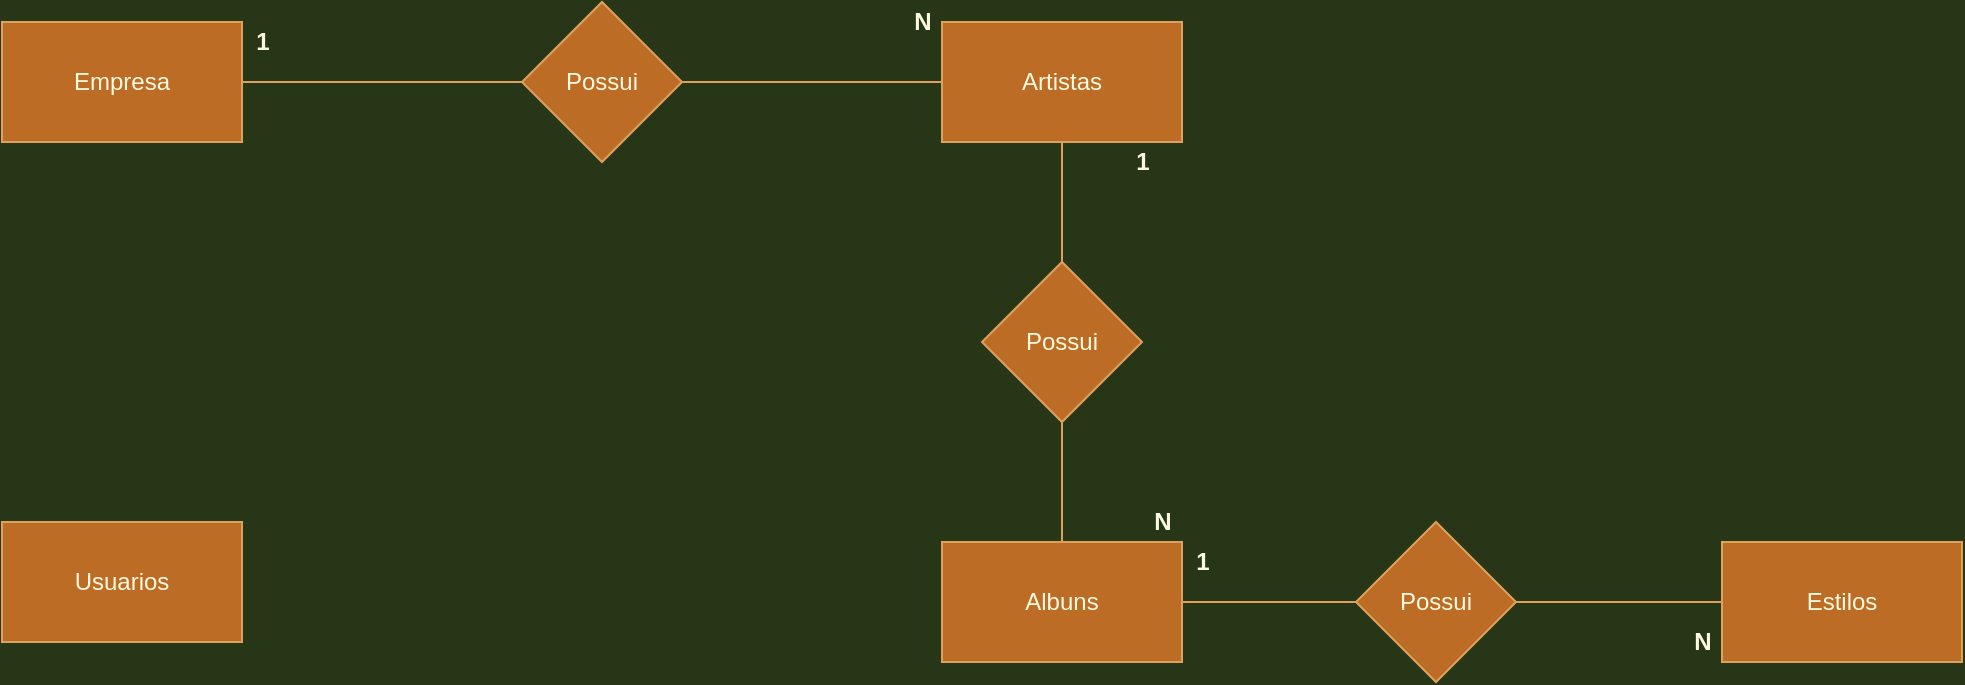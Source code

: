 <mxfile version="14.4.3" type="google" pages="2"><diagram id="uKd-OILt2dfrJXkVA2t8" name="Conceitual"><mxGraphModel dx="1304" dy="804" grid="1" gridSize="10" guides="1" tooltips="1" connect="1" arrows="1" fold="1" page="1" pageScale="1" pageWidth="827" pageHeight="1169" background="#283618" math="0" shadow="0"><root><mxCell id="0"/><mxCell id="1" parent="0"/><mxCell id="-fqFXUKI7dEd1Ir-Kdds-1" value="Empresa" style="rounded=0;whiteSpace=wrap;html=1;fillColor=#BC6C25;strokeColor=#DDA15E;fontColor=#FEFAE0;" parent="1" vertex="1"><mxGeometry x="70" y="60" width="120" height="60" as="geometry"/></mxCell><mxCell id="-fqFXUKI7dEd1Ir-Kdds-2" value="Artistas" style="rounded=0;whiteSpace=wrap;html=1;fillColor=#BC6C25;strokeColor=#DDA15E;fontColor=#FEFAE0;" parent="1" vertex="1"><mxGeometry x="540" y="60" width="120" height="60" as="geometry"/></mxCell><mxCell id="-fqFXUKI7dEd1Ir-Kdds-3" value="" style="edgeStyle=orthogonalEdgeStyle;rounded=0;orthogonalLoop=1;jettySize=auto;html=1;endArrow=none;endFill=0;strokeColor=#DDA15E;fontColor=#FEFAE0;labelBackgroundColor=#283618;" parent="1" source="-fqFXUKI7dEd1Ir-Kdds-10" target="-fqFXUKI7dEd1Ir-Kdds-1" edge="1"><mxGeometry relative="1" as="geometry"/></mxCell><mxCell id="-fqFXUKI7dEd1Ir-Kdds-4" value="" style="edgeStyle=orthogonalEdgeStyle;rounded=0;orthogonalLoop=1;jettySize=auto;html=1;endArrow=none;endFill=0;strokeColor=#DDA15E;fontColor=#FEFAE0;labelBackgroundColor=#283618;" parent="1" source="-fqFXUKI7dEd1Ir-Kdds-5" target="-fqFXUKI7dEd1Ir-Kdds-2" edge="1"><mxGeometry relative="1" as="geometry"/></mxCell><mxCell id="-fqFXUKI7dEd1Ir-Kdds-5" value="Possui" style="rhombus;whiteSpace=wrap;html=1;fillColor=#BC6C25;strokeColor=#DDA15E;fontColor=#FEFAE0;" parent="1" vertex="1"><mxGeometry x="560" y="180" width="80" height="80" as="geometry"/></mxCell><mxCell id="-fqFXUKI7dEd1Ir-Kdds-6" value="" style="edgeStyle=orthogonalEdgeStyle;rounded=0;orthogonalLoop=1;jettySize=auto;html=1;endArrow=none;endFill=0;strokeColor=#DDA15E;fontColor=#FEFAE0;labelBackgroundColor=#283618;" parent="1" source="-fqFXUKI7dEd1Ir-Kdds-7" target="-fqFXUKI7dEd1Ir-Kdds-5" edge="1"><mxGeometry relative="1" as="geometry"/></mxCell><mxCell id="-fqFXUKI7dEd1Ir-Kdds-7" value="Albuns" style="whiteSpace=wrap;html=1;fillColor=#BC6C25;strokeColor=#DDA15E;fontColor=#FEFAE0;" parent="1" vertex="1"><mxGeometry x="540" y="320" width="120" height="60" as="geometry"/></mxCell><mxCell id="-fqFXUKI7dEd1Ir-Kdds-8" value="Estilos" style="whiteSpace=wrap;html=1;fillColor=#BC6C25;strokeColor=#DDA15E;fontColor=#FEFAE0;" parent="1" vertex="1"><mxGeometry x="930" y="320" width="120" height="60" as="geometry"/></mxCell><mxCell id="-fqFXUKI7dEd1Ir-Kdds-9" value="Usuarios" style="whiteSpace=wrap;html=1;fillColor=#BC6C25;strokeColor=#DDA15E;fontColor=#FEFAE0;" parent="1" vertex="1"><mxGeometry x="70" y="310" width="120" height="60" as="geometry"/></mxCell><mxCell id="-fqFXUKI7dEd1Ir-Kdds-10" value="Possui" style="rhombus;whiteSpace=wrap;html=1;fillColor=#BC6C25;strokeColor=#DDA15E;fontColor=#FEFAE0;" parent="1" vertex="1"><mxGeometry x="330" y="50" width="80" height="80" as="geometry"/></mxCell><mxCell id="-fqFXUKI7dEd1Ir-Kdds-11" value="" style="edgeStyle=orthogonalEdgeStyle;rounded=0;orthogonalLoop=1;jettySize=auto;html=1;exitX=0;exitY=0.5;exitDx=0;exitDy=0;endArrow=none;endFill=0;strokeColor=#DDA15E;fontColor=#FEFAE0;labelBackgroundColor=#283618;" parent="1" source="-fqFXUKI7dEd1Ir-Kdds-2" target="-fqFXUKI7dEd1Ir-Kdds-10" edge="1"><mxGeometry relative="1" as="geometry"><mxPoint x="560" y="80" as="sourcePoint"/><mxPoint x="366" y="80" as="targetPoint"/></mxGeometry></mxCell><mxCell id="-fqFXUKI7dEd1Ir-Kdds-12" value="&lt;b&gt;1&lt;/b&gt;" style="text;html=1;align=center;verticalAlign=middle;resizable=0;points=[];autosize=1;fontColor=#FEFAE0;" parent="1" vertex="1"><mxGeometry x="190" y="60" width="20" height="20" as="geometry"/></mxCell><mxCell id="-fqFXUKI7dEd1Ir-Kdds-13" value="&lt;b&gt;N&lt;/b&gt;" style="text;html=1;align=center;verticalAlign=middle;resizable=0;points=[];autosize=1;fontColor=#FEFAE0;" parent="1" vertex="1"><mxGeometry x="520" y="50" width="20" height="20" as="geometry"/></mxCell><mxCell id="-fqFXUKI7dEd1Ir-Kdds-14" value="&lt;b&gt;1&lt;/b&gt;" style="text;html=1;align=center;verticalAlign=middle;resizable=0;points=[];autosize=1;fontColor=#FEFAE0;" parent="1" vertex="1"><mxGeometry x="630" y="120" width="20" height="20" as="geometry"/></mxCell><mxCell id="-fqFXUKI7dEd1Ir-Kdds-15" value="&lt;b&gt;1&lt;/b&gt;" style="text;html=1;align=center;verticalAlign=middle;resizable=0;points=[];autosize=1;fontColor=#FEFAE0;" parent="1" vertex="1"><mxGeometry x="660" y="320" width="20" height="20" as="geometry"/></mxCell><mxCell id="-fqFXUKI7dEd1Ir-Kdds-16" value="&lt;b&gt;N&lt;/b&gt;" style="text;html=1;align=center;verticalAlign=middle;resizable=0;points=[];autosize=1;fontColor=#FEFAE0;" parent="1" vertex="1"><mxGeometry x="910" y="360" width="20" height="20" as="geometry"/></mxCell><mxCell id="-fqFXUKI7dEd1Ir-Kdds-17" value="Possui" style="rhombus;whiteSpace=wrap;html=1;fillColor=#BC6C25;strokeColor=#DDA15E;fontColor=#FEFAE0;" parent="1" vertex="1"><mxGeometry x="747" y="310" width="80" height="80" as="geometry"/></mxCell><mxCell id="-fqFXUKI7dEd1Ir-Kdds-18" value="" style="endArrow=none;html=1;exitX=1;exitY=0.5;exitDx=0;exitDy=0;entryX=0;entryY=0.5;entryDx=0;entryDy=0;endFill=0;strokeColor=#DDA15E;fontColor=#FEFAE0;labelBackgroundColor=#283618;" parent="1" source="-fqFXUKI7dEd1Ir-Kdds-7" target="-fqFXUKI7dEd1Ir-Kdds-17" edge="1"><mxGeometry width="50" height="50" relative="1" as="geometry"><mxPoint x="743" y="420" as="sourcePoint"/><mxPoint x="793" y="370" as="targetPoint"/></mxGeometry></mxCell><mxCell id="-fqFXUKI7dEd1Ir-Kdds-19" value="" style="endArrow=none;html=1;entryX=0;entryY=0.5;entryDx=0;entryDy=0;endFill=0;strokeColor=#DDA15E;fontColor=#FEFAE0;exitX=1;exitY=0.5;exitDx=0;exitDy=0;labelBackgroundColor=#283618;" parent="1" source="-fqFXUKI7dEd1Ir-Kdds-17" target="-fqFXUKI7dEd1Ir-Kdds-8" edge="1"><mxGeometry relative="1" as="geometry"><mxPoint x="1043" y="350" as="sourcePoint"/><mxPoint x="1433" y="340" as="targetPoint"/></mxGeometry></mxCell><mxCell id="-fqFXUKI7dEd1Ir-Kdds-20" value="&lt;b&gt;N&lt;/b&gt;" style="text;html=1;align=center;verticalAlign=middle;resizable=0;points=[];autosize=1;fontColor=#FEFAE0;" parent="1" vertex="1"><mxGeometry x="640" y="300" width="20" height="20" as="geometry"/></mxCell></root></mxGraphModel></diagram><diagram id="whzm83S5QaDHUHqd3Zo6" name="Lógico"><mxGraphModel dx="1304" dy="804" grid="1" gridSize="10" guides="1" tooltips="1" connect="1" arrows="1" fold="1" page="1" pageScale="1" pageWidth="827" pageHeight="1169" background="#114B5F" math="0" shadow="0"><root><mxCell id="BmxV8TVlOjGmgrLIRD-V-0"/><mxCell id="BmxV8TVlOjGmgrLIRD-V-1" parent="BmxV8TVlOjGmgrLIRD-V-0"/><mxCell id="BmxV8TVlOjGmgrLIRD-V-2" value="Empresa" style="shape=table;startSize=30;container=1;collapsible=1;childLayout=tableLayout;fixedRows=1;rowLines=0;fontStyle=1;align=center;resizeLast=1;rounded=0;sketch=0;fillColor=#F45B69;strokeColor=#028090;fontColor=#E4FDE1;" parent="BmxV8TVlOjGmgrLIRD-V-1" vertex="1"><mxGeometry x="39" y="250" width="180" height="100" as="geometry"/></mxCell><mxCell id="BmxV8TVlOjGmgrLIRD-V-3" value="" style="shape=partialRectangle;collapsible=0;dropTarget=0;pointerEvents=0;fillColor=none;top=0;left=0;bottom=1;right=0;points=[[0,0.5],[1,0.5]];portConstraint=eastwest;strokeColor=#028090;fontColor=#E4FDE1;" parent="BmxV8TVlOjGmgrLIRD-V-2" vertex="1"><mxGeometry y="30" width="180" height="30" as="geometry"/></mxCell><mxCell id="BmxV8TVlOjGmgrLIRD-V-4" value="PK" style="shape=partialRectangle;connectable=0;fillColor=none;top=0;left=0;bottom=0;right=0;fontStyle=1;overflow=hidden;strokeColor=#028090;fontColor=#E4FDE1;" parent="BmxV8TVlOjGmgrLIRD-V-3" vertex="1"><mxGeometry width="30" height="30" as="geometry"/></mxCell><mxCell id="BmxV8TVlOjGmgrLIRD-V-5" value="idEmpresa" style="shape=partialRectangle;connectable=0;fillColor=none;top=0;left=0;bottom=0;right=0;align=left;spacingLeft=6;fontStyle=5;overflow=hidden;strokeColor=#028090;fontColor=#E4FDE1;" parent="BmxV8TVlOjGmgrLIRD-V-3" vertex="1"><mxGeometry x="30" width="150" height="30" as="geometry"/></mxCell><mxCell id="BmxV8TVlOjGmgrLIRD-V-6" value="" style="shape=partialRectangle;collapsible=0;dropTarget=0;pointerEvents=0;fillColor=none;top=0;left=0;bottom=0;right=0;points=[[0,0.5],[1,0.5]];portConstraint=eastwest;strokeColor=#028090;fontColor=#E4FDE1;" parent="BmxV8TVlOjGmgrLIRD-V-2" vertex="1"><mxGeometry y="60" width="180" height="30" as="geometry"/></mxCell><mxCell id="BmxV8TVlOjGmgrLIRD-V-7" value="" style="shape=partialRectangle;connectable=0;fillColor=none;top=0;left=0;bottom=0;right=0;editable=1;overflow=hidden;strokeColor=#028090;fontColor=#E4FDE1;" parent="BmxV8TVlOjGmgrLIRD-V-6" vertex="1"><mxGeometry width="30" height="30" as="geometry"/></mxCell><mxCell id="BmxV8TVlOjGmgrLIRD-V-8" value="Nome" style="shape=partialRectangle;connectable=0;fillColor=none;top=0;left=0;bottom=0;right=0;align=left;spacingLeft=6;overflow=hidden;strokeColor=#028090;fontColor=#E4FDE1;" parent="BmxV8TVlOjGmgrLIRD-V-6" vertex="1"><mxGeometry x="30" width="150" height="30" as="geometry"/></mxCell><mxCell id="BmxV8TVlOjGmgrLIRD-V-9" value="Artistas" style="shape=table;startSize=30;container=1;collapsible=1;childLayout=tableLayout;fixedRows=1;rowLines=0;fontStyle=1;align=center;resizeLast=1;rounded=0;sketch=0;fillColor=#F45B69;strokeColor=#028090;fontColor=#E4FDE1;" parent="BmxV8TVlOjGmgrLIRD-V-1" vertex="1"><mxGeometry x="329" y="250" width="180" height="130" as="geometry"/></mxCell><mxCell id="BmxV8TVlOjGmgrLIRD-V-10" value="" style="shape=partialRectangle;collapsible=0;dropTarget=0;pointerEvents=0;fillColor=none;top=0;left=0;bottom=1;right=0;points=[[0,0.5],[1,0.5]];portConstraint=eastwest;strokeColor=#028090;fontColor=#E4FDE1;" parent="BmxV8TVlOjGmgrLIRD-V-9" vertex="1"><mxGeometry y="30" width="180" height="30" as="geometry"/></mxCell><mxCell id="BmxV8TVlOjGmgrLIRD-V-11" value="PK" style="shape=partialRectangle;connectable=0;fillColor=none;top=0;left=0;bottom=0;right=0;fontStyle=1;overflow=hidden;strokeColor=#028090;fontColor=#E4FDE1;" parent="BmxV8TVlOjGmgrLIRD-V-10" vertex="1"><mxGeometry width="30" height="30" as="geometry"/></mxCell><mxCell id="BmxV8TVlOjGmgrLIRD-V-12" value="idArtista" style="shape=partialRectangle;connectable=0;fillColor=none;top=0;left=0;bottom=0;right=0;align=left;spacingLeft=6;fontStyle=5;overflow=hidden;strokeColor=#028090;fontColor=#E4FDE1;" parent="BmxV8TVlOjGmgrLIRD-V-10" vertex="1"><mxGeometry x="30" width="150" height="30" as="geometry"/></mxCell><mxCell id="BmxV8TVlOjGmgrLIRD-V-13" value="" style="shape=partialRectangle;collapsible=0;dropTarget=0;pointerEvents=0;fillColor=none;top=0;left=0;bottom=1;right=0;points=[[0,0.5],[1,0.5]];portConstraint=eastwest;strokeColor=#028090;fontColor=#E4FDE1;" parent="BmxV8TVlOjGmgrLIRD-V-9" vertex="1"><mxGeometry y="60" width="180" height="30" as="geometry"/></mxCell><mxCell id="BmxV8TVlOjGmgrLIRD-V-14" value="FK" style="shape=partialRectangle;connectable=0;fillColor=none;top=0;left=0;bottom=0;right=0;fontStyle=1;overflow=hidden;strokeColor=#028090;fontColor=#E4FDE1;" parent="BmxV8TVlOjGmgrLIRD-V-13" vertex="1"><mxGeometry width="30" height="30" as="geometry"/></mxCell><mxCell id="BmxV8TVlOjGmgrLIRD-V-15" value="idEmpresa" style="shape=partialRectangle;connectable=0;fillColor=none;top=0;left=0;bottom=0;right=0;align=left;spacingLeft=6;fontStyle=5;overflow=hidden;strokeColor=#028090;fontColor=#E4FDE1;" parent="BmxV8TVlOjGmgrLIRD-V-13" vertex="1"><mxGeometry x="30" width="150" height="30" as="geometry"/></mxCell><mxCell id="BmxV8TVlOjGmgrLIRD-V-16" value="" style="shape=partialRectangle;collapsible=0;dropTarget=0;pointerEvents=0;fillColor=none;top=0;left=0;bottom=0;right=0;points=[[0,0.5],[1,0.5]];portConstraint=eastwest;strokeColor=#028090;fontColor=#E4FDE1;" parent="BmxV8TVlOjGmgrLIRD-V-9" vertex="1"><mxGeometry y="90" width="180" height="30" as="geometry"/></mxCell><mxCell id="BmxV8TVlOjGmgrLIRD-V-17" value="" style="shape=partialRectangle;connectable=0;fillColor=none;top=0;left=0;bottom=0;right=0;editable=1;overflow=hidden;strokeColor=#028090;fontColor=#E4FDE1;" parent="BmxV8TVlOjGmgrLIRD-V-16" vertex="1"><mxGeometry width="30" height="30" as="geometry"/></mxCell><mxCell id="BmxV8TVlOjGmgrLIRD-V-18" value="Nome" style="shape=partialRectangle;connectable=0;fillColor=none;top=0;left=0;bottom=0;right=0;align=left;spacingLeft=6;overflow=hidden;strokeColor=#028090;fontColor=#E4FDE1;" parent="BmxV8TVlOjGmgrLIRD-V-16" vertex="1"><mxGeometry x="30" width="150" height="30" as="geometry"/></mxCell><mxCell id="GPzGhAhaVqqye6nMzLUs-0" value="Albuns" style="shape=table;startSize=30;container=1;collapsible=1;childLayout=tableLayout;fixedRows=1;rowLines=0;fontStyle=1;align=center;resizeLast=1;rounded=0;sketch=0;fillColor=#F45B69;strokeColor=#028090;fontColor=#E4FDE1;" parent="BmxV8TVlOjGmgrLIRD-V-1" vertex="1"><mxGeometry x="609" y="250" width="180" height="280" as="geometry"/></mxCell><mxCell id="GPzGhAhaVqqye6nMzLUs-1" value="" style="shape=partialRectangle;collapsible=0;dropTarget=0;pointerEvents=0;fillColor=none;top=0;left=0;bottom=1;right=0;points=[[0,0.5],[1,0.5]];portConstraint=eastwest;strokeColor=#028090;fontColor=#E4FDE1;" parent="GPzGhAhaVqqye6nMzLUs-0" vertex="1"><mxGeometry y="30" width="180" height="30" as="geometry"/></mxCell><mxCell id="GPzGhAhaVqqye6nMzLUs-2" value="PK" style="shape=partialRectangle;connectable=0;fillColor=none;top=0;left=0;bottom=0;right=0;fontStyle=1;overflow=hidden;strokeColor=#028090;fontColor=#E4FDE1;" parent="GPzGhAhaVqqye6nMzLUs-1" vertex="1"><mxGeometry width="30" height="30" as="geometry"/></mxCell><mxCell id="GPzGhAhaVqqye6nMzLUs-3" value="idAlbum" style="shape=partialRectangle;connectable=0;fillColor=none;top=0;left=0;bottom=0;right=0;align=left;spacingLeft=6;fontStyle=5;overflow=hidden;strokeColor=#028090;fontColor=#E4FDE1;" parent="GPzGhAhaVqqye6nMzLUs-1" vertex="1"><mxGeometry x="30" width="150" height="30" as="geometry"/></mxCell><mxCell id="GPzGhAhaVqqye6nMzLUs-4" value="" style="shape=partialRectangle;collapsible=0;dropTarget=0;pointerEvents=0;fillColor=none;top=0;left=0;bottom=1;right=0;points=[[0,0.5],[1,0.5]];portConstraint=eastwest;strokeColor=#028090;fontColor=#E4FDE1;" parent="GPzGhAhaVqqye6nMzLUs-0" vertex="1"><mxGeometry y="60" width="180" height="30" as="geometry"/></mxCell><mxCell id="GPzGhAhaVqqye6nMzLUs-5" value="FK" style="shape=partialRectangle;connectable=0;fillColor=none;top=0;left=0;bottom=0;right=0;fontStyle=1;overflow=hidden;strokeColor=#028090;fontColor=#E4FDE1;" parent="GPzGhAhaVqqye6nMzLUs-4" vertex="1"><mxGeometry width="30" height="30" as="geometry"/></mxCell><mxCell id="GPzGhAhaVqqye6nMzLUs-6" value="idArtista" style="shape=partialRectangle;connectable=0;fillColor=none;top=0;left=0;bottom=0;right=0;align=left;spacingLeft=6;fontStyle=5;overflow=hidden;strokeColor=#028090;fontColor=#E4FDE1;" parent="GPzGhAhaVqqye6nMzLUs-4" vertex="1"><mxGeometry x="30" width="150" height="30" as="geometry"/></mxCell><mxCell id="i1UQwgnV8Btneui5suR_-10" value="" style="shape=partialRectangle;collapsible=0;dropTarget=0;pointerEvents=0;fillColor=none;top=0;left=0;bottom=1;right=0;points=[[0,0.5],[1,0.5]];portConstraint=eastwest;strokeColor=#028090;fontColor=#E4FDE1;" vertex="1" parent="GPzGhAhaVqqye6nMzLUs-0"><mxGeometry y="90" width="180" height="30" as="geometry"/></mxCell><mxCell id="i1UQwgnV8Btneui5suR_-11" value="FK" style="shape=partialRectangle;connectable=0;fillColor=none;top=0;left=0;bottom=0;right=0;fontStyle=1;overflow=hidden;strokeColor=#028090;fontColor=#E4FDE1;" vertex="1" parent="i1UQwgnV8Btneui5suR_-10"><mxGeometry width="30" height="30" as="geometry"/></mxCell><mxCell id="i1UQwgnV8Btneui5suR_-12" value="idEstilo" style="shape=partialRectangle;connectable=0;fillColor=none;top=0;left=0;bottom=0;right=0;align=left;spacingLeft=6;fontStyle=5;overflow=hidden;strokeColor=#028090;fontColor=#E4FDE1;" vertex="1" parent="i1UQwgnV8Btneui5suR_-10"><mxGeometry x="30" width="150" height="30" as="geometry"/></mxCell><mxCell id="GPzGhAhaVqqye6nMzLUs-7" value="" style="shape=partialRectangle;collapsible=0;dropTarget=0;pointerEvents=0;fillColor=none;top=0;left=0;bottom=0;right=0;points=[[0,0.5],[1,0.5]];portConstraint=eastwest;strokeColor=#028090;fontColor=#E4FDE1;" parent="GPzGhAhaVqqye6nMzLUs-0" vertex="1"><mxGeometry y="120" width="180" height="30" as="geometry"/></mxCell><mxCell id="GPzGhAhaVqqye6nMzLUs-8" value="" style="shape=partialRectangle;connectable=0;fillColor=none;top=0;left=0;bottom=0;right=0;editable=1;overflow=hidden;strokeColor=#028090;fontColor=#E4FDE1;" parent="GPzGhAhaVqqye6nMzLUs-7" vertex="1"><mxGeometry width="30" height="30" as="geometry"/></mxCell><mxCell id="GPzGhAhaVqqye6nMzLUs-9" value="Titulo" style="shape=partialRectangle;connectable=0;fillColor=none;top=0;left=0;bottom=0;right=0;align=left;spacingLeft=6;overflow=hidden;strokeColor=#028090;fontColor=#E4FDE1;" parent="GPzGhAhaVqqye6nMzLUs-7" vertex="1"><mxGeometry x="30" width="150" height="30" as="geometry"/></mxCell><mxCell id="t9zTCc6zJehlWOH6gyvz-0" value="" style="shape=partialRectangle;collapsible=0;dropTarget=0;pointerEvents=0;fillColor=none;top=0;left=0;bottom=0;right=0;points=[[0,0.5],[1,0.5]];portConstraint=eastwest;strokeColor=#028090;fontColor=#E4FDE1;" parent="GPzGhAhaVqqye6nMzLUs-0" vertex="1"><mxGeometry y="150" width="180" height="30" as="geometry"/></mxCell><mxCell id="t9zTCc6zJehlWOH6gyvz-1" value="" style="shape=partialRectangle;connectable=0;fillColor=none;top=0;left=0;bottom=0;right=0;editable=1;overflow=hidden;strokeColor=#028090;fontColor=#E4FDE1;" parent="t9zTCc6zJehlWOH6gyvz-0" vertex="1"><mxGeometry width="30" height="30" as="geometry"/></mxCell><mxCell id="t9zTCc6zJehlWOH6gyvz-2" value="Ano" style="shape=partialRectangle;connectable=0;fillColor=none;top=0;left=0;bottom=0;right=0;align=left;spacingLeft=6;overflow=hidden;strokeColor=#028090;fontColor=#E4FDE1;" parent="t9zTCc6zJehlWOH6gyvz-0" vertex="1"><mxGeometry x="30" width="150" height="30" as="geometry"/></mxCell><mxCell id="t9zTCc6zJehlWOH6gyvz-3" value="" style="shape=partialRectangle;collapsible=0;dropTarget=0;pointerEvents=0;fillColor=none;top=0;left=0;bottom=0;right=0;points=[[0,0.5],[1,0.5]];portConstraint=eastwest;strokeColor=#028090;fontColor=#E4FDE1;" parent="GPzGhAhaVqqye6nMzLUs-0" vertex="1"><mxGeometry y="180" width="180" height="30" as="geometry"/></mxCell><mxCell id="t9zTCc6zJehlWOH6gyvz-4" value="" style="shape=partialRectangle;connectable=0;fillColor=none;top=0;left=0;bottom=0;right=0;editable=1;overflow=hidden;strokeColor=#028090;fontColor=#E4FDE1;" parent="t9zTCc6zJehlWOH6gyvz-3" vertex="1"><mxGeometry width="30" height="30" as="geometry"/></mxCell><mxCell id="t9zTCc6zJehlWOH6gyvz-5" value="Localizacao" style="shape=partialRectangle;connectable=0;fillColor=none;top=0;left=0;bottom=0;right=0;align=left;spacingLeft=6;overflow=hidden;strokeColor=#028090;fontColor=#E4FDE1;" parent="t9zTCc6zJehlWOH6gyvz-3" vertex="1"><mxGeometry x="30" width="150" height="30" as="geometry"/></mxCell><mxCell id="t9zTCc6zJehlWOH6gyvz-6" value="" style="shape=partialRectangle;collapsible=0;dropTarget=0;pointerEvents=0;fillColor=none;top=0;left=0;bottom=0;right=0;points=[[0,0.5],[1,0.5]];portConstraint=eastwest;strokeColor=#028090;fontColor=#E4FDE1;" parent="GPzGhAhaVqqye6nMzLUs-0" vertex="1"><mxGeometry y="210" width="180" height="30" as="geometry"/></mxCell><mxCell id="t9zTCc6zJehlWOH6gyvz-7" value="" style="shape=partialRectangle;connectable=0;fillColor=none;top=0;left=0;bottom=0;right=0;editable=1;overflow=hidden;strokeColor=#028090;fontColor=#E4FDE1;" parent="t9zTCc6zJehlWOH6gyvz-6" vertex="1"><mxGeometry width="30" height="30" as="geometry"/></mxCell><mxCell id="t9zTCc6zJehlWOH6gyvz-8" value="QuantidadeMinutos" style="shape=partialRectangle;connectable=0;fillColor=none;top=0;left=0;bottom=0;right=0;align=left;spacingLeft=6;overflow=hidden;strokeColor=#028090;fontColor=#E4FDE1;" parent="t9zTCc6zJehlWOH6gyvz-6" vertex="1"><mxGeometry x="30" width="150" height="30" as="geometry"/></mxCell><mxCell id="4VffDh1lZZbIXgRSAVdw-0" value="" style="shape=partialRectangle;collapsible=0;dropTarget=0;pointerEvents=0;fillColor=none;top=0;left=0;bottom=0;right=0;points=[[0,0.5],[1,0.5]];portConstraint=eastwest;strokeColor=#028090;fontColor=#E4FDE1;" parent="GPzGhAhaVqqye6nMzLUs-0" vertex="1"><mxGeometry y="240" width="180" height="30" as="geometry"/></mxCell><mxCell id="4VffDh1lZZbIXgRSAVdw-1" value="" style="shape=partialRectangle;connectable=0;fillColor=none;top=0;left=0;bottom=0;right=0;editable=1;overflow=hidden;strokeColor=#028090;fontColor=#E4FDE1;" parent="4VffDh1lZZbIXgRSAVdw-0" vertex="1"><mxGeometry width="30" height="30" as="geometry"/></mxCell><mxCell id="4VffDh1lZZbIXgRSAVdw-2" value="Visualizacao" style="shape=partialRectangle;connectable=0;fillColor=none;top=0;left=0;bottom=0;right=0;align=left;spacingLeft=6;overflow=hidden;strokeColor=#028090;fontColor=#E4FDE1;" parent="4VffDh1lZZbIXgRSAVdw-0" vertex="1"><mxGeometry x="30" width="150" height="30" as="geometry"/></mxCell><mxCell id="4VffDh1lZZbIXgRSAVdw-6" value="Usuarios" style="shape=table;startSize=30;container=1;collapsible=1;childLayout=tableLayout;fixedRows=1;rowLines=0;fontStyle=1;align=center;resizeLast=1;rounded=0;sketch=0;fillColor=#F45B69;strokeColor=#028090;fontColor=#E4FDE1;" parent="BmxV8TVlOjGmgrLIRD-V-1" vertex="1"><mxGeometry x="39" y="470" width="180" height="190" as="geometry"/></mxCell><mxCell id="4VffDh1lZZbIXgRSAVdw-7" value="" style="shape=partialRectangle;collapsible=0;dropTarget=0;pointerEvents=0;fillColor=none;top=0;left=0;bottom=1;right=0;points=[[0,0.5],[1,0.5]];portConstraint=eastwest;strokeColor=#028090;fontColor=#E4FDE1;" parent="4VffDh1lZZbIXgRSAVdw-6" vertex="1"><mxGeometry y="30" width="180" height="30" as="geometry"/></mxCell><mxCell id="4VffDh1lZZbIXgRSAVdw-8" value="PK" style="shape=partialRectangle;connectable=0;fillColor=none;top=0;left=0;bottom=0;right=0;fontStyle=1;overflow=hidden;strokeColor=#028090;fontColor=#E4FDE1;" parent="4VffDh1lZZbIXgRSAVdw-7" vertex="1"><mxGeometry width="30" height="30" as="geometry"/></mxCell><mxCell id="4VffDh1lZZbIXgRSAVdw-9" value="idUsuario" style="shape=partialRectangle;connectable=0;fillColor=none;top=0;left=0;bottom=0;right=0;align=left;spacingLeft=6;fontStyle=5;overflow=hidden;strokeColor=#028090;fontColor=#E4FDE1;" parent="4VffDh1lZZbIXgRSAVdw-7" vertex="1"><mxGeometry x="30" width="150" height="30" as="geometry"/></mxCell><mxCell id="4VffDh1lZZbIXgRSAVdw-10" value="" style="shape=partialRectangle;collapsible=0;dropTarget=0;pointerEvents=0;fillColor=none;top=0;left=0;bottom=0;right=0;points=[[0,0.5],[1,0.5]];portConstraint=eastwest;strokeColor=#028090;fontColor=#E4FDE1;" parent="4VffDh1lZZbIXgRSAVdw-6" vertex="1"><mxGeometry y="60" width="180" height="30" as="geometry"/></mxCell><mxCell id="4VffDh1lZZbIXgRSAVdw-11" value="" style="shape=partialRectangle;connectable=0;fillColor=none;top=0;left=0;bottom=0;right=0;editable=1;overflow=hidden;strokeColor=#028090;fontColor=#E4FDE1;" parent="4VffDh1lZZbIXgRSAVdw-10" vertex="1"><mxGeometry width="30" height="30" as="geometry"/></mxCell><mxCell id="4VffDh1lZZbIXgRSAVdw-12" value="Nome" style="shape=partialRectangle;connectable=0;fillColor=none;top=0;left=0;bottom=0;right=0;align=left;spacingLeft=6;overflow=hidden;strokeColor=#028090;fontColor=#E4FDE1;" parent="4VffDh1lZZbIXgRSAVdw-10" vertex="1"><mxGeometry x="30" width="150" height="30" as="geometry"/></mxCell><mxCell id="4VffDh1lZZbIXgRSAVdw-13" value="" style="shape=partialRectangle;collapsible=0;dropTarget=0;pointerEvents=0;fillColor=none;top=0;left=0;bottom=0;right=0;points=[[0,0.5],[1,0.5]];portConstraint=eastwest;strokeColor=#028090;fontColor=#E4FDE1;" parent="4VffDh1lZZbIXgRSAVdw-6" vertex="1"><mxGeometry y="90" width="180" height="30" as="geometry"/></mxCell><mxCell id="4VffDh1lZZbIXgRSAVdw-14" value="" style="shape=partialRectangle;connectable=0;fillColor=none;top=0;left=0;bottom=0;right=0;editable=1;overflow=hidden;strokeColor=#028090;fontColor=#E4FDE1;" parent="4VffDh1lZZbIXgRSAVdw-13" vertex="1"><mxGeometry width="30" height="30" as="geometry"/></mxCell><mxCell id="4VffDh1lZZbIXgRSAVdw-15" value="Email" style="shape=partialRectangle;connectable=0;fillColor=none;top=0;left=0;bottom=0;right=0;align=left;spacingLeft=6;overflow=hidden;strokeColor=#028090;fontColor=#E4FDE1;" parent="4VffDh1lZZbIXgRSAVdw-13" vertex="1"><mxGeometry x="30" width="150" height="30" as="geometry"/></mxCell><mxCell id="4VffDh1lZZbIXgRSAVdw-16" value="" style="shape=partialRectangle;collapsible=0;dropTarget=0;pointerEvents=0;fillColor=none;top=0;left=0;bottom=0;right=0;points=[[0,0.5],[1,0.5]];portConstraint=eastwest;strokeColor=#028090;fontColor=#E4FDE1;" parent="4VffDh1lZZbIXgRSAVdw-6" vertex="1"><mxGeometry y="120" width="180" height="30" as="geometry"/></mxCell><mxCell id="4VffDh1lZZbIXgRSAVdw-17" value="" style="shape=partialRectangle;connectable=0;fillColor=none;top=0;left=0;bottom=0;right=0;editable=1;overflow=hidden;strokeColor=#028090;fontColor=#E4FDE1;" parent="4VffDh1lZZbIXgRSAVdw-16" vertex="1"><mxGeometry width="30" height="30" as="geometry"/></mxCell><mxCell id="4VffDh1lZZbIXgRSAVdw-18" value="Senha" style="shape=partialRectangle;connectable=0;fillColor=none;top=0;left=0;bottom=0;right=0;align=left;spacingLeft=6;overflow=hidden;strokeColor=#028090;fontColor=#E4FDE1;" parent="4VffDh1lZZbIXgRSAVdw-16" vertex="1"><mxGeometry x="30" width="150" height="30" as="geometry"/></mxCell><mxCell id="4VffDh1lZZbIXgRSAVdw-19" value="" style="shape=partialRectangle;collapsible=0;dropTarget=0;pointerEvents=0;fillColor=none;top=0;left=0;bottom=0;right=0;points=[[0,0.5],[1,0.5]];portConstraint=eastwest;strokeColor=#028090;fontColor=#E4FDE1;" parent="4VffDh1lZZbIXgRSAVdw-6" vertex="1"><mxGeometry y="150" width="180" height="30" as="geometry"/></mxCell><mxCell id="4VffDh1lZZbIXgRSAVdw-20" value="" style="shape=partialRectangle;connectable=0;fillColor=none;top=0;left=0;bottom=0;right=0;editable=1;overflow=hidden;strokeColor=#028090;fontColor=#E4FDE1;" parent="4VffDh1lZZbIXgRSAVdw-19" vertex="1"><mxGeometry width="30" height="30" as="geometry"/></mxCell><mxCell id="4VffDh1lZZbIXgRSAVdw-21" value="Permissao" style="shape=partialRectangle;connectable=0;fillColor=none;top=0;left=0;bottom=0;right=0;align=left;spacingLeft=6;overflow=hidden;strokeColor=#028090;fontColor=#E4FDE1;" parent="4VffDh1lZZbIXgRSAVdw-19" vertex="1"><mxGeometry x="30" width="150" height="30" as="geometry"/></mxCell><mxCell id="qCVUGJZ9maRiEzDMSJt9-0" value="" style="edgeStyle=entityRelationEdgeStyle;fontSize=12;html=1;endArrow=ERoneToMany;strokeColor=#028090;fillColor=#F45B69;" parent="BmxV8TVlOjGmgrLIRD-V-1" source="BmxV8TVlOjGmgrLIRD-V-3" target="BmxV8TVlOjGmgrLIRD-V-13" edge="1"><mxGeometry width="100" height="100" relative="1" as="geometry"><mxPoint x="319" y="610" as="sourcePoint"/><mxPoint x="419" y="510" as="targetPoint"/></mxGeometry></mxCell><mxCell id="qCVUGJZ9maRiEzDMSJt9-1" value="" style="edgeStyle=entityRelationEdgeStyle;fontSize=12;html=1;endArrow=ERoneToMany;fillColor=#F45B69;strokeColor=#028090;" parent="BmxV8TVlOjGmgrLIRD-V-1" source="BmxV8TVlOjGmgrLIRD-V-10" target="GPzGhAhaVqqye6nMzLUs-4" edge="1"><mxGeometry width="100" height="100" relative="1" as="geometry"><mxPoint x="559" y="460" as="sourcePoint"/><mxPoint x="659" y="360" as="targetPoint"/></mxGeometry></mxCell><mxCell id="i1UQwgnV8Btneui5suR_-0" value="Estilos" style="shape=table;startSize=30;container=1;collapsible=1;childLayout=tableLayout;fixedRows=1;rowLines=0;fontStyle=1;align=center;resizeLast=1;rounded=0;sketch=0;fillColor=#F45B69;strokeColor=#028090;fontColor=#E4FDE1;" vertex="1" parent="BmxV8TVlOjGmgrLIRD-V-1"><mxGeometry x="330" y="470" width="180" height="100" as="geometry"/></mxCell><mxCell id="i1UQwgnV8Btneui5suR_-1" value="" style="shape=partialRectangle;collapsible=0;dropTarget=0;pointerEvents=0;fillColor=none;top=0;left=0;bottom=1;right=0;points=[[0,0.5],[1,0.5]];portConstraint=eastwest;strokeColor=#028090;fontColor=#E4FDE1;" vertex="1" parent="i1UQwgnV8Btneui5suR_-0"><mxGeometry y="30" width="180" height="30" as="geometry"/></mxCell><mxCell id="i1UQwgnV8Btneui5suR_-2" value="PK" style="shape=partialRectangle;connectable=0;fillColor=none;top=0;left=0;bottom=0;right=0;fontStyle=1;overflow=hidden;strokeColor=#028090;fontColor=#E4FDE1;" vertex="1" parent="i1UQwgnV8Btneui5suR_-1"><mxGeometry width="30" height="30" as="geometry"/></mxCell><mxCell id="i1UQwgnV8Btneui5suR_-3" value="idEstilo" style="shape=partialRectangle;connectable=0;fillColor=none;top=0;left=0;bottom=0;right=0;align=left;spacingLeft=6;fontStyle=5;overflow=hidden;strokeColor=#028090;fontColor=#E4FDE1;" vertex="1" parent="i1UQwgnV8Btneui5suR_-1"><mxGeometry x="30" width="150" height="30" as="geometry"/></mxCell><mxCell id="i1UQwgnV8Btneui5suR_-7" value="" style="shape=partialRectangle;collapsible=0;dropTarget=0;pointerEvents=0;fillColor=none;top=0;left=0;bottom=0;right=0;points=[[0,0.5],[1,0.5]];portConstraint=eastwest;strokeColor=#028090;fontColor=#E4FDE1;" vertex="1" parent="i1UQwgnV8Btneui5suR_-0"><mxGeometry y="60" width="180" height="30" as="geometry"/></mxCell><mxCell id="i1UQwgnV8Btneui5suR_-8" value="" style="shape=partialRectangle;connectable=0;fillColor=none;top=0;left=0;bottom=0;right=0;editable=1;overflow=hidden;strokeColor=#028090;fontColor=#E4FDE1;" vertex="1" parent="i1UQwgnV8Btneui5suR_-7"><mxGeometry width="30" height="30" as="geometry"/></mxCell><mxCell id="i1UQwgnV8Btneui5suR_-9" value="Tipo" style="shape=partialRectangle;connectable=0;fillColor=none;top=0;left=0;bottom=0;right=0;align=left;spacingLeft=6;overflow=hidden;strokeColor=#028090;fontColor=#E4FDE1;" vertex="1" parent="i1UQwgnV8Btneui5suR_-7"><mxGeometry x="30" width="150" height="30" as="geometry"/></mxCell><mxCell id="i1UQwgnV8Btneui5suR_-13" value="" style="edgeStyle=entityRelationEdgeStyle;fontSize=12;html=1;endArrow=ERoneToMany;strokeColor=#028090;" edge="1" parent="BmxV8TVlOjGmgrLIRD-V-1" source="i1UQwgnV8Btneui5suR_-10" target="i1UQwgnV8Btneui5suR_-1"><mxGeometry width="100" height="100" relative="1" as="geometry"><mxPoint x="509" y="720" as="sourcePoint"/><mxPoint x="550" y="600" as="targetPoint"/></mxGeometry></mxCell></root></mxGraphModel></diagram></mxfile>